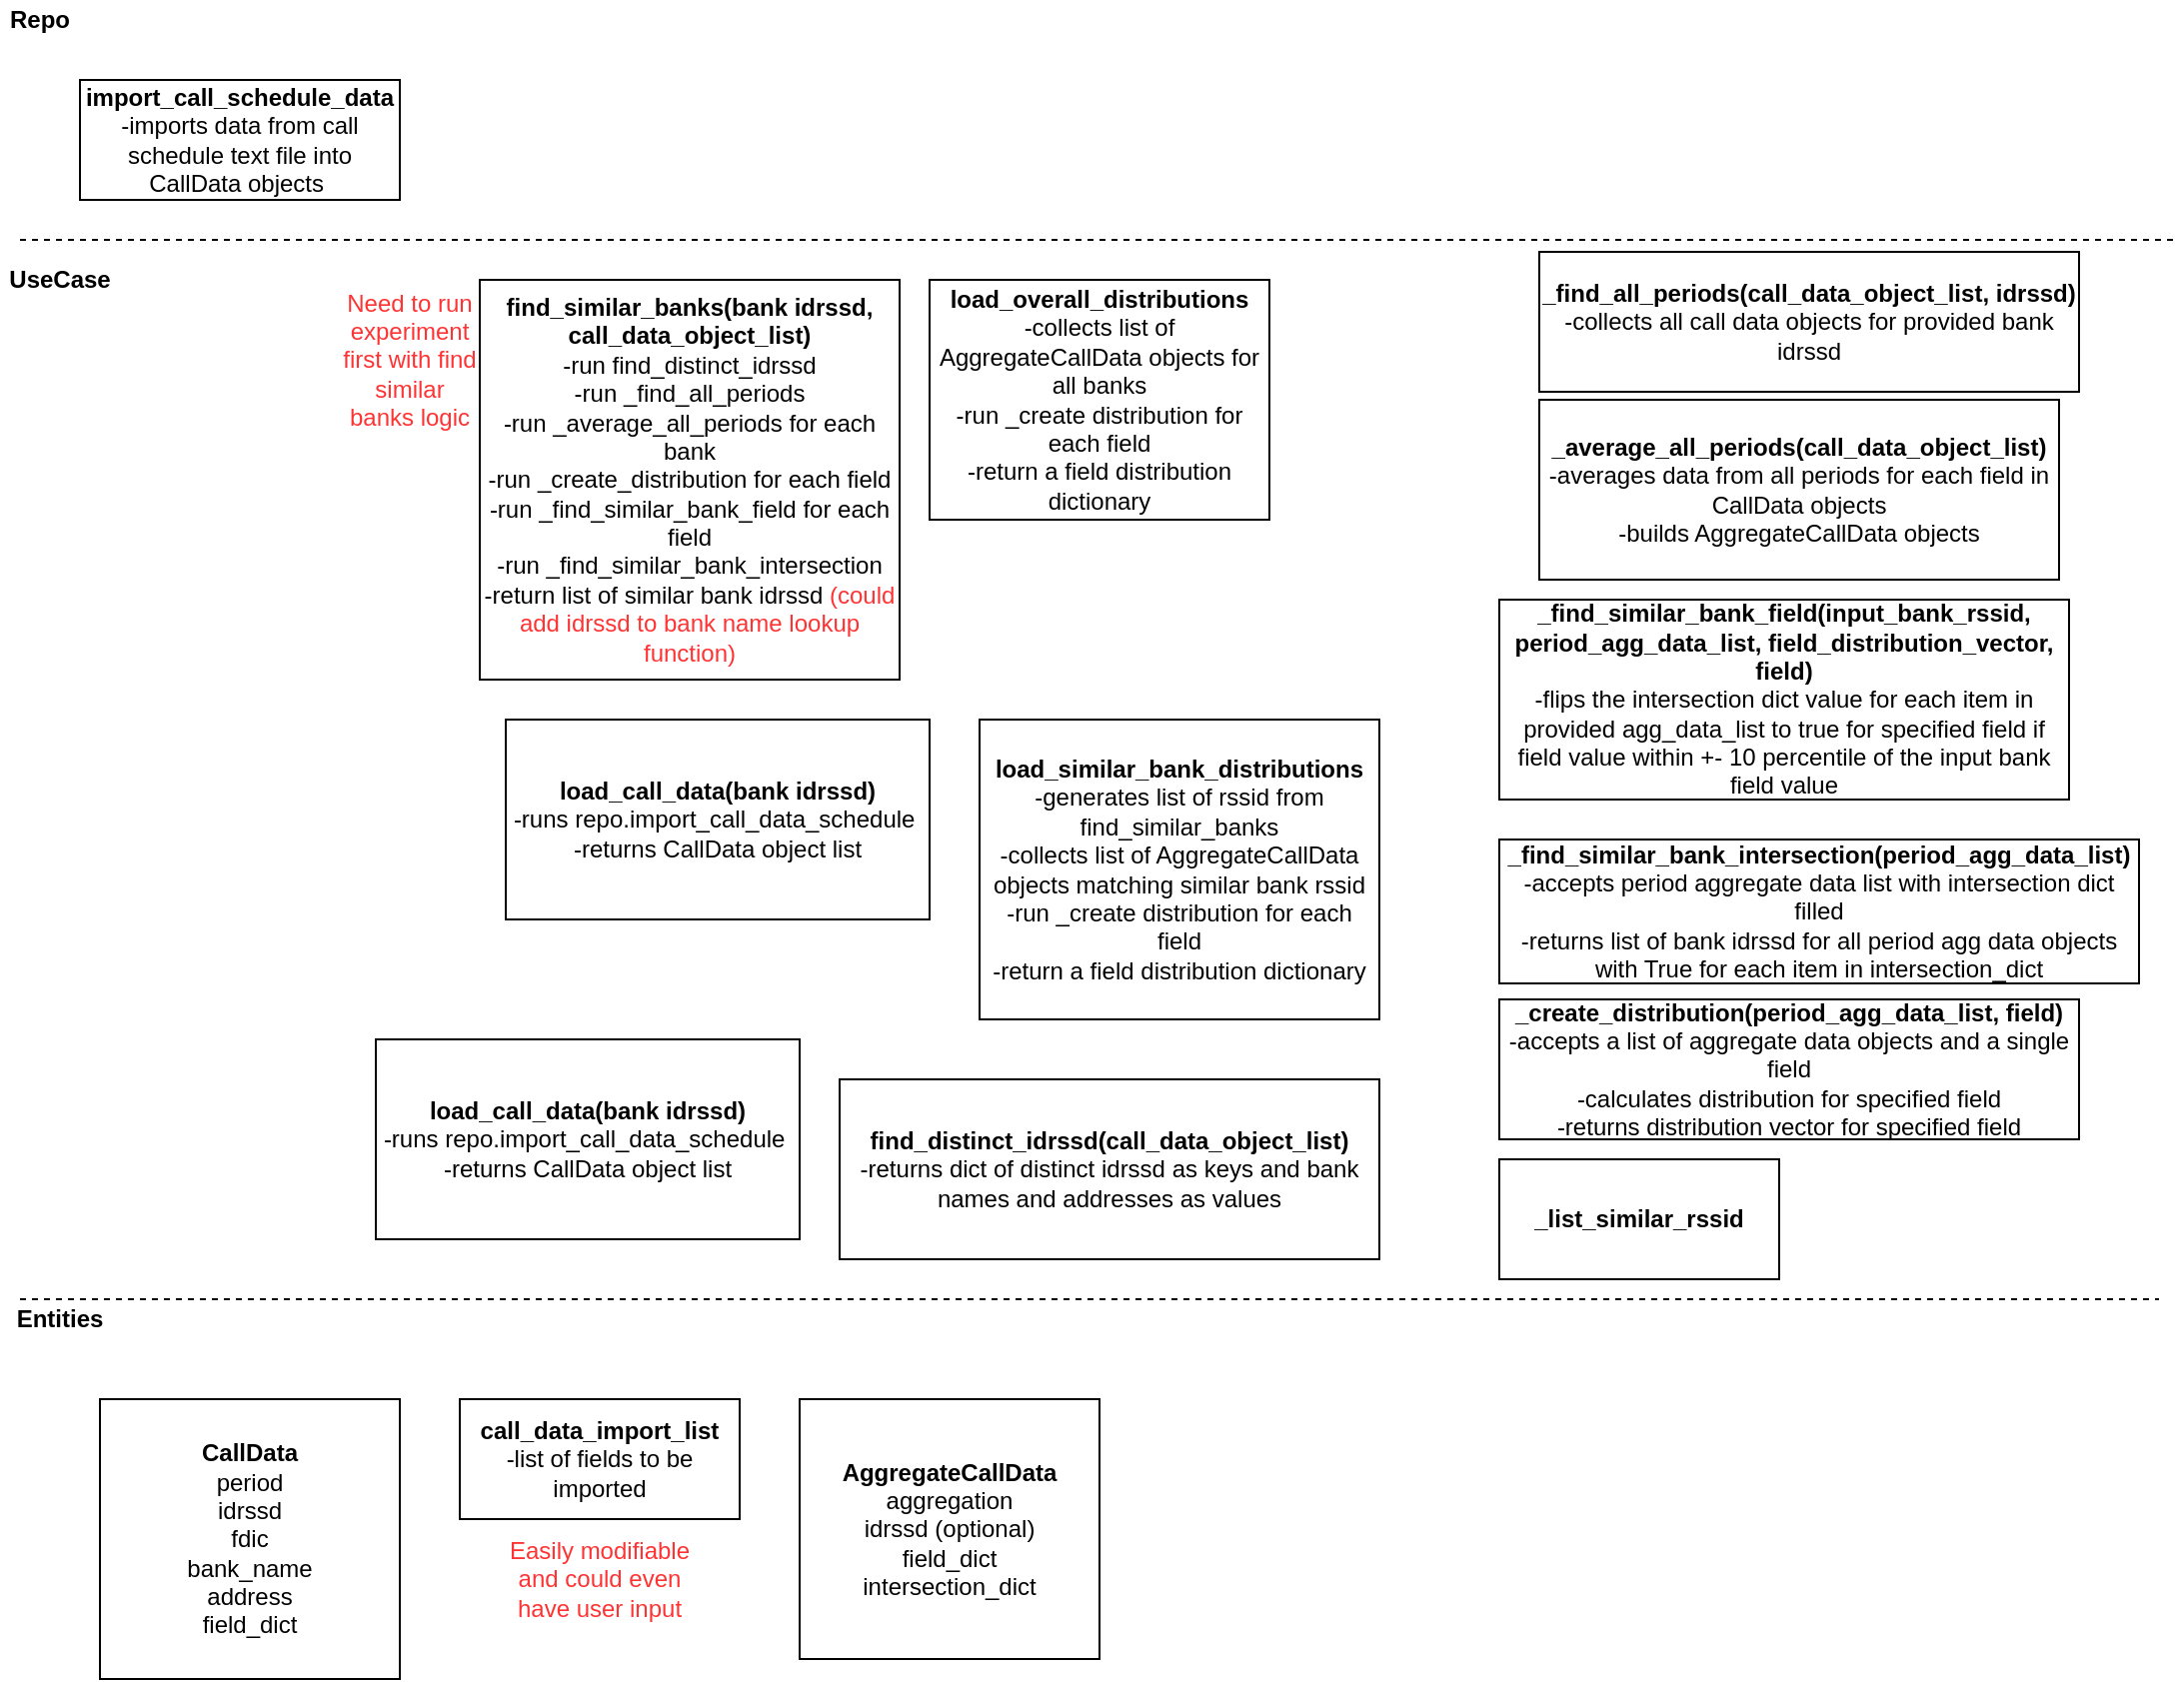 <mxfile version="14.2.7" type="device"><diagram id="THqMHETmF-kV3U2QMQKu" name="architecture"><mxGraphModel dx="1673" dy="934" grid="1" gridSize="10" guides="1" tooltips="1" connect="1" arrows="1" fold="1" page="1" pageScale="1" pageWidth="1100" pageHeight="850" math="0" shadow="0"><root><mxCell id="0"/><mxCell id="1" parent="0"/><mxCell id="L-hPPTThY-TVTEggeY0g-1" value="" style="endArrow=none;dashed=1;html=1;" edge="1" parent="1"><mxGeometry width="50" height="50" relative="1" as="geometry"><mxPoint x="10" y="650" as="sourcePoint"/><mxPoint x="1080" y="650" as="targetPoint"/></mxGeometry></mxCell><mxCell id="L-hPPTThY-TVTEggeY0g-2" value="&lt;b&gt;CallData&lt;/b&gt;&lt;br&gt;period&lt;br&gt;idrssd&lt;br&gt;fdic&lt;br&gt;bank_name&lt;br&gt;address&lt;br&gt;field_dict&lt;br&gt;" style="rounded=0;whiteSpace=wrap;html=1;align=center;" vertex="1" parent="1"><mxGeometry x="50" y="700" width="150" height="140" as="geometry"/></mxCell><mxCell id="L-hPPTThY-TVTEggeY0g-3" value="" style="endArrow=none;dashed=1;html=1;" edge="1" parent="1"><mxGeometry width="50" height="50" relative="1" as="geometry"><mxPoint x="10" y="120" as="sourcePoint"/><mxPoint x="1090" y="120" as="targetPoint"/></mxGeometry></mxCell><mxCell id="L-hPPTThY-TVTEggeY0g-5" value="&lt;b&gt;import_call_schedule_data&lt;/b&gt;&lt;br&gt;-imports data from call schedule text file into CallData objects&amp;nbsp;" style="rounded=0;whiteSpace=wrap;html=1;" vertex="1" parent="1"><mxGeometry x="40" y="40" width="160" height="60" as="geometry"/></mxCell><mxCell id="L-hPPTThY-TVTEggeY0g-6" value="&lt;b&gt;call_data_import_list&lt;/b&gt;&lt;br&gt;-list of fields to be imported" style="rounded=0;whiteSpace=wrap;html=1;" vertex="1" parent="1"><mxGeometry x="230" y="700" width="140" height="60" as="geometry"/></mxCell><mxCell id="L-hPPTThY-TVTEggeY0g-7" value="&lt;b&gt;_average_all_periods(call_data_object_list)&lt;/b&gt;&lt;br&gt;-averages data from all periods for each field in CallData objects&lt;br&gt;-builds AggregateCallData objects" style="rounded=0;whiteSpace=wrap;html=1;" vertex="1" parent="1"><mxGeometry x="770" y="200" width="260" height="90" as="geometry"/></mxCell><mxCell id="L-hPPTThY-TVTEggeY0g-8" value="&lt;b&gt;AggregateCallData&lt;/b&gt;&lt;br&gt;aggregation&lt;br&gt;idrssd (optional)&lt;br&gt;field_dict&lt;br&gt;intersection_dict" style="rounded=0;whiteSpace=wrap;html=1;align=center;" vertex="1" parent="1"><mxGeometry x="400" y="700" width="150" height="130" as="geometry"/></mxCell><mxCell id="L-hPPTThY-TVTEggeY0g-10" value="&lt;b&gt;find_similar_banks(bank idrssd, call_data_object_list)&lt;/b&gt;&lt;br&gt;-run find_distinct_idrssd&lt;br&gt;-run _find_all_periods&lt;br&gt;-run _average_all_periods for each bank&lt;br&gt;-run _create_distribution for each field&lt;br&gt;-run _find_similar_bank_field for each field&lt;br&gt;-run _find_similar_bank_intersection&lt;br&gt;-return list of similar bank idrssd &lt;font color=&quot;#ff3333&quot;&gt;(could add idrssd to bank name lookup function)&lt;/font&gt;" style="rounded=0;whiteSpace=wrap;html=1;" vertex="1" parent="1"><mxGeometry x="240" y="140" width="210" height="200" as="geometry"/></mxCell><mxCell id="L-hPPTThY-TVTEggeY0g-11" value="&lt;b&gt;load_overall_distributions&lt;br&gt;&lt;/b&gt;-collects list of AggregateCallData objects for all banks&lt;br&gt;-run _create distribution for each field&lt;br&gt;-return a field distribution dictionary&lt;b&gt;&lt;br&gt;&lt;/b&gt;" style="rounded=0;whiteSpace=wrap;html=1;" vertex="1" parent="1"><mxGeometry x="465" y="140" width="170" height="120" as="geometry"/></mxCell><mxCell id="L-hPPTThY-TVTEggeY0g-12" value="&lt;b&gt;load_similar_bank_distributions&lt;/b&gt;&lt;br&gt;-generates list of rssid from find_similar_banks&lt;br&gt;-collects list of AggregateCallData objects matching similar bank rssid&lt;br&gt;-run _create distribution for each field&lt;br&gt;-return a field distribution dictionary" style="rounded=0;whiteSpace=wrap;html=1;" vertex="1" parent="1"><mxGeometry x="490" y="360" width="200" height="150" as="geometry"/></mxCell><mxCell id="L-hPPTThY-TVTEggeY0g-13" value="&lt;b&gt;_create_distribution(period_agg_data_list, field)&lt;/b&gt;&lt;br&gt;-accepts a list of aggregate data objects and a single field&lt;br&gt;-calculates distribution for specified field&lt;br&gt;-returns distribution vector for specified field" style="rounded=0;whiteSpace=wrap;html=1;" vertex="1" parent="1"><mxGeometry x="750" y="500" width="290" height="70" as="geometry"/></mxCell><mxCell id="L-hPPTThY-TVTEggeY0g-15" value="&lt;b&gt;_list_similar_rssid&lt;br&gt;&lt;/b&gt;" style="rounded=0;whiteSpace=wrap;html=1;" vertex="1" parent="1"><mxGeometry x="750" y="580" width="140" height="60" as="geometry"/></mxCell><mxCell id="L-hPPTThY-TVTEggeY0g-16" value="&lt;b&gt;_find_all_periods(call_data_object_list, idrssd)&lt;/b&gt;&lt;br&gt;-collects all call data objects for provided bank idrssd" style="rounded=0;whiteSpace=wrap;html=1;" vertex="1" parent="1"><mxGeometry x="770" y="126" width="270" height="70" as="geometry"/></mxCell><mxCell id="L-hPPTThY-TVTEggeY0g-18" value="&lt;b&gt;find_distinct_idrssd(call_data_object_list)&lt;/b&gt;&lt;br&gt;-returns dict of distinct idrssd as keys and bank names and addresses as values" style="rounded=0;whiteSpace=wrap;html=1;" vertex="1" parent="1"><mxGeometry x="420" y="540" width="270" height="90" as="geometry"/></mxCell><mxCell id="L-hPPTThY-TVTEggeY0g-19" value="&lt;b&gt;load_call_data(bank idrssd)&lt;/b&gt;&lt;br&gt;-runs repo.import_call_data_schedule&amp;nbsp;&lt;br&gt;-returns CallData object list" style="rounded=0;whiteSpace=wrap;html=1;" vertex="1" parent="1"><mxGeometry x="253" y="360" width="212" height="100" as="geometry"/></mxCell><mxCell id="L-hPPTThY-TVTEggeY0g-21" value="&lt;b&gt;Repo&lt;/b&gt;" style="text;html=1;strokeColor=none;fillColor=none;align=center;verticalAlign=middle;whiteSpace=wrap;rounded=0;" vertex="1" parent="1"><mxGeometry width="40" height="20" as="geometry"/></mxCell><mxCell id="L-hPPTThY-TVTEggeY0g-22" value="&lt;b&gt;UseCase&lt;/b&gt;" style="text;html=1;strokeColor=none;fillColor=none;align=center;verticalAlign=middle;whiteSpace=wrap;rounded=0;" vertex="1" parent="1"><mxGeometry x="10" y="130" width="40" height="20" as="geometry"/></mxCell><mxCell id="L-hPPTThY-TVTEggeY0g-24" value="&lt;b&gt;Entities&lt;/b&gt;" style="text;html=1;strokeColor=none;fillColor=none;align=center;verticalAlign=middle;whiteSpace=wrap;rounded=0;" vertex="1" parent="1"><mxGeometry x="10" y="650" width="40" height="20" as="geometry"/></mxCell><mxCell id="L-hPPTThY-TVTEggeY0g-26" value="&lt;b&gt;_find_similar_bank_field(input_bank_rssid, period_agg_data_list, field_distribution_vector, field)&lt;/b&gt;&lt;br&gt;-flips the intersection dict value for each item in provided agg_data_list to true for specified field if field value within +- 10 percentile of the input bank field value" style="rounded=0;whiteSpace=wrap;html=1;" vertex="1" parent="1"><mxGeometry x="750" y="300" width="285" height="100" as="geometry"/></mxCell><mxCell id="L-hPPTThY-TVTEggeY0g-27" value="&lt;b&gt;_find_similar_bank_intersection(period_agg_data_list)&lt;/b&gt;&lt;br&gt;-accepts period aggregate data list with intersection dict filled&lt;br&gt;-returns list of bank idrssd for all period agg data objects with True for each item in intersection_dict" style="rounded=0;whiteSpace=wrap;html=1;" vertex="1" parent="1"><mxGeometry x="750" y="420" width="320" height="72" as="geometry"/></mxCell><mxCell id="L-hPPTThY-TVTEggeY0g-29" value="&lt;b&gt;load_call_data(bank idrssd)&lt;/b&gt;&lt;br&gt;-runs repo.import_call_data_schedule&amp;nbsp;&lt;br&gt;-returns CallData object list" style="rounded=0;whiteSpace=wrap;html=1;" vertex="1" parent="1"><mxGeometry x="188" y="520" width="212" height="100" as="geometry"/></mxCell><mxCell id="L-hPPTThY-TVTEggeY0g-30" value="Need to run experiment first with find similar banks logic" style="text;html=1;strokeColor=none;fillColor=none;align=center;verticalAlign=middle;whiteSpace=wrap;rounded=0;fontColor=#FF3333;" vertex="1" parent="1"><mxGeometry x="170" y="140" width="70" height="80" as="geometry"/></mxCell><mxCell id="L-hPPTThY-TVTEggeY0g-33" value="Easily modifiable and could even have user input" style="text;html=1;strokeColor=none;fillColor=none;align=center;verticalAlign=middle;whiteSpace=wrap;rounded=0;fontColor=#FF3333;" vertex="1" parent="1"><mxGeometry x="250" y="770" width="100" height="40" as="geometry"/></mxCell></root></mxGraphModel></diagram></mxfile>